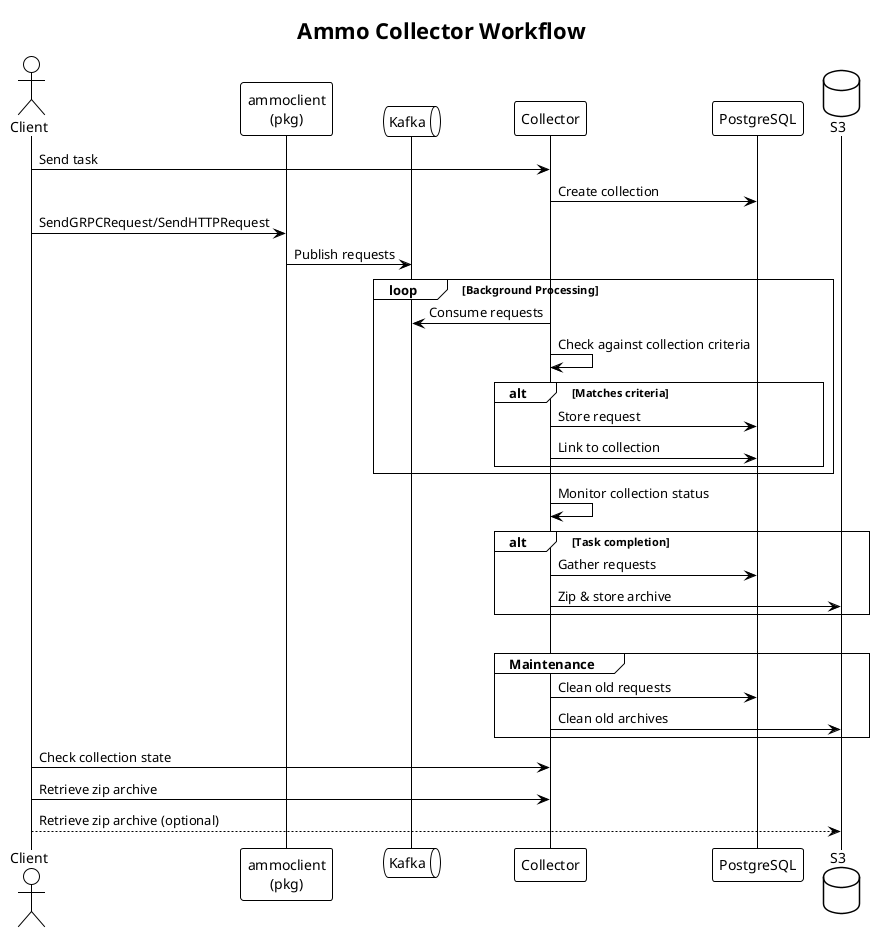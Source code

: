 @startuml
!theme plain

title Ammo Collector Workflow

actor Client
Client -> Collector: Send task  

Collector -> PostgreSQL: Create collection

participant AmmoClient as "ammoclient\n(pkg)"
queue Kafka
participant "Ammo Collector" as Collector
database PostgreSQL
database S3

Client -> AmmoClient: SendGRPCRequest/SendHTTPRequest
AmmoClient -> Kafka: Publish requests

loop Background Processing
  Collector -> Kafka: Consume requests
  Collector -> Collector: Check against collection criteria
  
  alt Matches criteria
    Collector -> PostgreSQL: Store request
    Collector -> PostgreSQL: Link to collection
  end
end

Collector -> Collector: Monitor collection status

alt Task completion
  Collector -> PostgreSQL: Gather requests
  Collector -> S3: Zip & store archive  
end

|||

group Maintenance
  Collector -> PostgreSQL: Clean old requests
  Collector -> S3: Clean old archives
end

Client -> Collector: Check collection state
Client -> Collector: Retrieve zip archive
Client --> S3: Retrieve zip archive (optional)

@enduml
